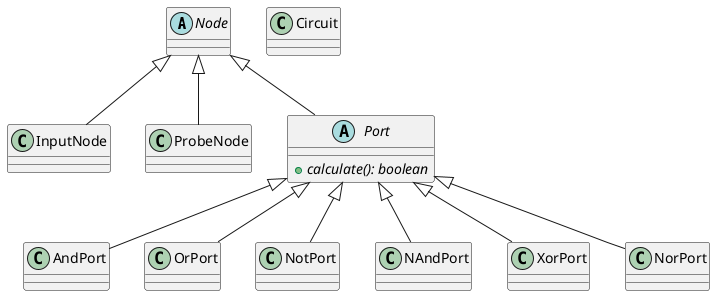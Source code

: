 @startuml
' Nodes
abstract class Node {

}

class InputNode {
}
Node <|-- InputNode

class ProbeNode {
}
Node <|-- ProbeNode

' Ports
abstract class Port {
    +{abstract} calculate(): boolean
}
Node <|-- Port

class AndPort {
}
Port <|-- AndPort

class OrPort {
}
Port <|-- OrPort

class NotPort {
}
Port <|-- NotPort

class NAndPort {
}
Port <|-- NAndPort

class XorPort {
}
Port <|-- XorPort

class NorPort {
}
Port <|-- NorPort

' Circuit
class Circuit {

}
@enduml